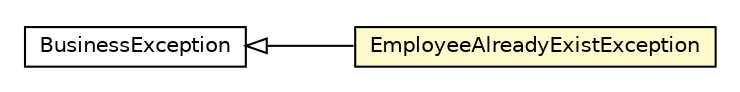#!/usr/local/bin/dot
#
# Class diagram 
# Generated by UMLGraph version 5.1 (http://www.umlgraph.org/)
#

digraph G {
	edge [fontname="Helvetica",fontsize=10,labelfontname="Helvetica",labelfontsize=10];
	node [fontname="Helvetica",fontsize=10,shape=plaintext];
	nodesep=0.25;
	ranksep=0.5;
	rankdir=LR;
	// com.inn.headstartdemo.exceptions.application.BusinessException
	c18072 [label=<<table title="com.inn.headstartdemo.exceptions.application.BusinessException" border="0" cellborder="1" cellspacing="0" cellpadding="2" port="p" href="./BusinessException.html">
		<tr><td><table border="0" cellspacing="0" cellpadding="1">
<tr><td align="center" balign="center"> BusinessException </td></tr>
		</table></td></tr>
		</table>>, fontname="Helvetica", fontcolor="black", fontsize=10.0];
	// com.inn.headstartdemo.exceptions.application.EmployeeAlreadyExistException
	c18076 [label=<<table title="com.inn.headstartdemo.exceptions.application.EmployeeAlreadyExistException" border="0" cellborder="1" cellspacing="0" cellpadding="2" port="p" bgcolor="lemonChiffon" href="./EmployeeAlreadyExistException.html">
		<tr><td><table border="0" cellspacing="0" cellpadding="1">
<tr><td align="center" balign="center"> EmployeeAlreadyExistException </td></tr>
		</table></td></tr>
		</table>>, fontname="Helvetica", fontcolor="black", fontsize=10.0];
	//com.inn.headstartdemo.exceptions.application.EmployeeAlreadyExistException extends com.inn.headstartdemo.exceptions.application.BusinessException
	c18072:p -> c18076:p [dir=back,arrowtail=empty];
}

